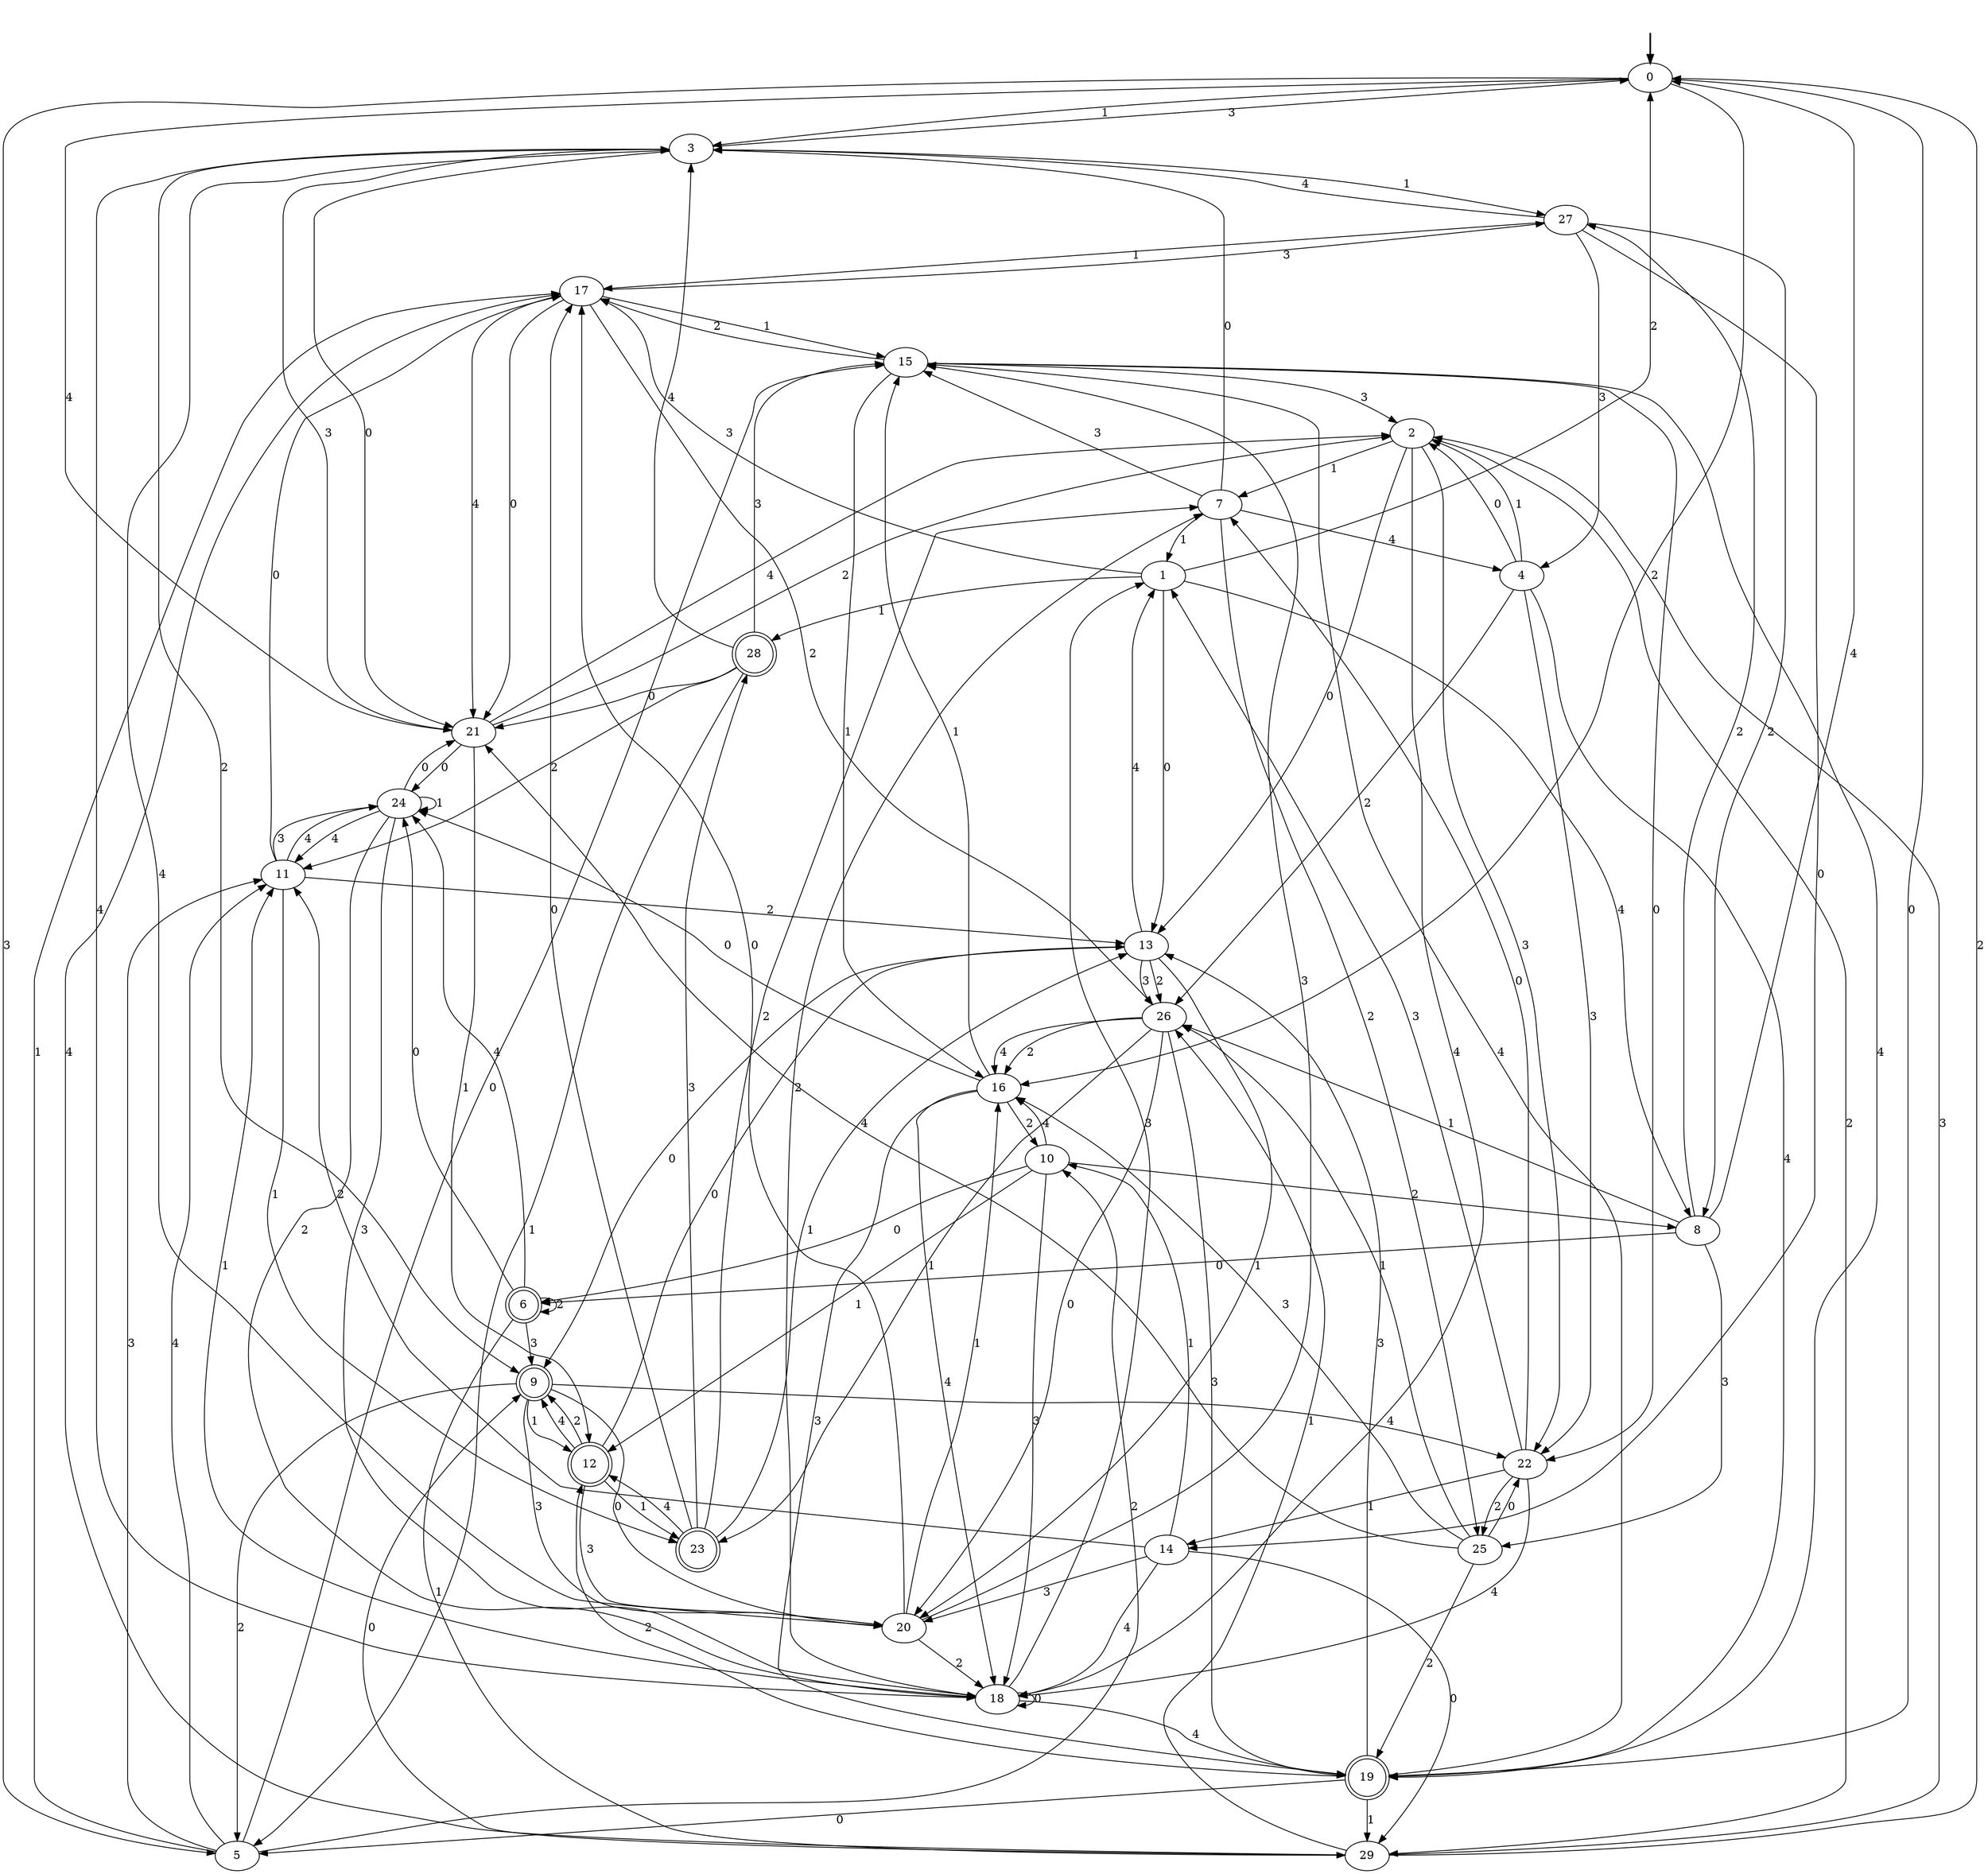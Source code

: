 digraph {
	fake [style=invisible]
	0 [root=true]
	1
	2
	3
	4
	5
	6 [shape=doublecircle]
	7
	8
	9 [shape=doublecircle]
	10
	11
	12 [shape=doublecircle]
	13
	14
	15
	16
	17
	18
	19 [shape=doublecircle]
	20
	21
	22
	23 [shape=doublecircle]
	24
	25
	26
	27
	28 [shape=doublecircle]
	29
	fake -> 0 [style=bold]
	28 -> 5 [label=1]
	27 -> 17 [label=1]
	25 -> 16 [label=3]
	3 -> 18 [label=4]
	16 -> 18 [label=4]
	27 -> 14 [label=0]
	2 -> 29 [label=2]
	28 -> 15 [label=3]
	26 -> 16 [label=4]
	6 -> 6 [label=2]
	7 -> 4 [label=4]
	22 -> 1 [label=3]
	8 -> 0 [label=4]
	15 -> 22 [label=0]
	14 -> 18 [label=4]
	26 -> 20 [label=0]
	29 -> 9 [label=0]
	13 -> 1 [label=4]
	3 -> 9 [label=2]
	8 -> 26 [label=1]
	19 -> 13 [label=3]
	10 -> 18 [label=3]
	12 -> 20 [label=3]
	3 -> 21 [label=0]
	3 -> 27 [label=1]
	1 -> 0 [label=2]
	27 -> 4 [label=3]
	24 -> 18 [label=2]
	22 -> 25 [label=2]
	18 -> 1 [label=3]
	11 -> 13 [label=2]
	18 -> 18 [label=0]
	23 -> 13 [label=1]
	3 -> 0 [label=3]
	9 -> 12 [label=1]
	8 -> 6 [label=0]
	20 -> 18 [label=2]
	21 -> 12 [label=1]
	9 -> 22 [label=4]
	21 -> 24 [label=0]
	19 -> 12 [label=2]
	5 -> 10 [label=2]
	9 -> 5 [label=2]
	15 -> 16 [label=1]
	25 -> 26 [label=1]
	25 -> 21 [label=4]
	17 -> 21 [label=0]
	26 -> 23 [label=1]
	6 -> 24 [label=0]
	13 -> 9 [label=0]
	0 -> 5 [label=3]
	11 -> 23 [label=1]
	12 -> 13 [label=0]
	20 -> 15 [label=3]
	23 -> 12 [label=4]
	16 -> 15 [label=1]
	11 -> 24 [label=3]
	13 -> 26 [label=2]
	21 -> 2 [label=4]
	4 -> 22 [label=3]
	15 -> 19 [label=4]
	5 -> 15 [label=0]
	22 -> 7 [label=0]
	28 -> 11 [label=2]
	7 -> 1 [label=1]
	24 -> 24 [label=1]
	27 -> 8 [label=2]
	4 -> 2 [label=0]
	7 -> 25 [label=2]
	24 -> 21 [label=0]
	2 -> 22 [label=3]
	8 -> 25 [label=3]
	10 -> 6 [label=0]
	10 -> 12 [label=1]
	12 -> 9 [label=4]
	14 -> 11 [label=2]
	26 -> 19 [label=3]
	12 -> 23 [label=1]
	2 -> 18 [label=4]
	17 -> 15 [label=1]
	18 -> 7 [label=2]
	10 -> 8 [label=2]
	10 -> 16 [label=4]
	0 -> 16 [label=2]
	24 -> 18 [label=3]
	7 -> 3 [label=0]
	2 -> 7 [label=1]
	25 -> 19 [label=2]
	11 -> 24 [label=4]
	1 -> 28 [label=1]
	26 -> 16 [label=2]
	21 -> 3 [label=3]
	0 -> 19 [label=0]
	11 -> 17 [label=0]
	25 -> 22 [label=0]
	2 -> 13 [label=0]
	17 -> 21 [label=4]
	6 -> 9 [label=3]
	19 -> 5 [label=0]
	20 -> 16 [label=1]
	6 -> 29 [label=1]
	14 -> 20 [label=3]
	19 -> 15 [label=4]
	9 -> 20 [label=3]
	17 -> 27 [label=3]
	6 -> 24 [label=4]
	5 -> 17 [label=1]
	28 -> 3 [label=4]
	4 -> 26 [label=2]
	8 -> 27 [label=2]
	29 -> 17 [label=4]
	29 -> 2 [label=3]
	27 -> 3 [label=4]
	0 -> 21 [label=4]
	18 -> 11 [label=1]
	16 -> 10 [label=2]
	29 -> 0 [label=2]
	21 -> 2 [label=2]
	23 -> 28 [label=3]
	13 -> 26 [label=3]
	15 -> 2 [label=3]
	5 -> 11 [label=4]
	14 -> 29 [label=0]
	5 -> 11 [label=3]
	20 -> 3 [label=4]
	9 -> 20 [label=0]
	22 -> 14 [label=1]
	24 -> 11 [label=4]
	20 -> 17 [label=0]
	17 -> 26 [label=2]
	4 -> 19 [label=4]
	1 -> 8 [label=4]
	23 -> 17 [label=0]
	1 -> 13 [label=0]
	14 -> 10 [label=1]
	0 -> 3 [label=1]
	1 -> 17 [label=3]
	4 -> 2 [label=1]
	29 -> 26 [label=1]
	12 -> 9 [label=2]
	22 -> 18 [label=4]
	23 -> 7 [label=2]
	16 -> 24 [label=0]
	16 -> 19 [label=3]
	7 -> 15 [label=3]
	13 -> 20 [label=1]
	15 -> 17 [label=2]
	19 -> 29 [label=1]
	18 -> 19 [label=4]
	28 -> 21 [label=0]
}
